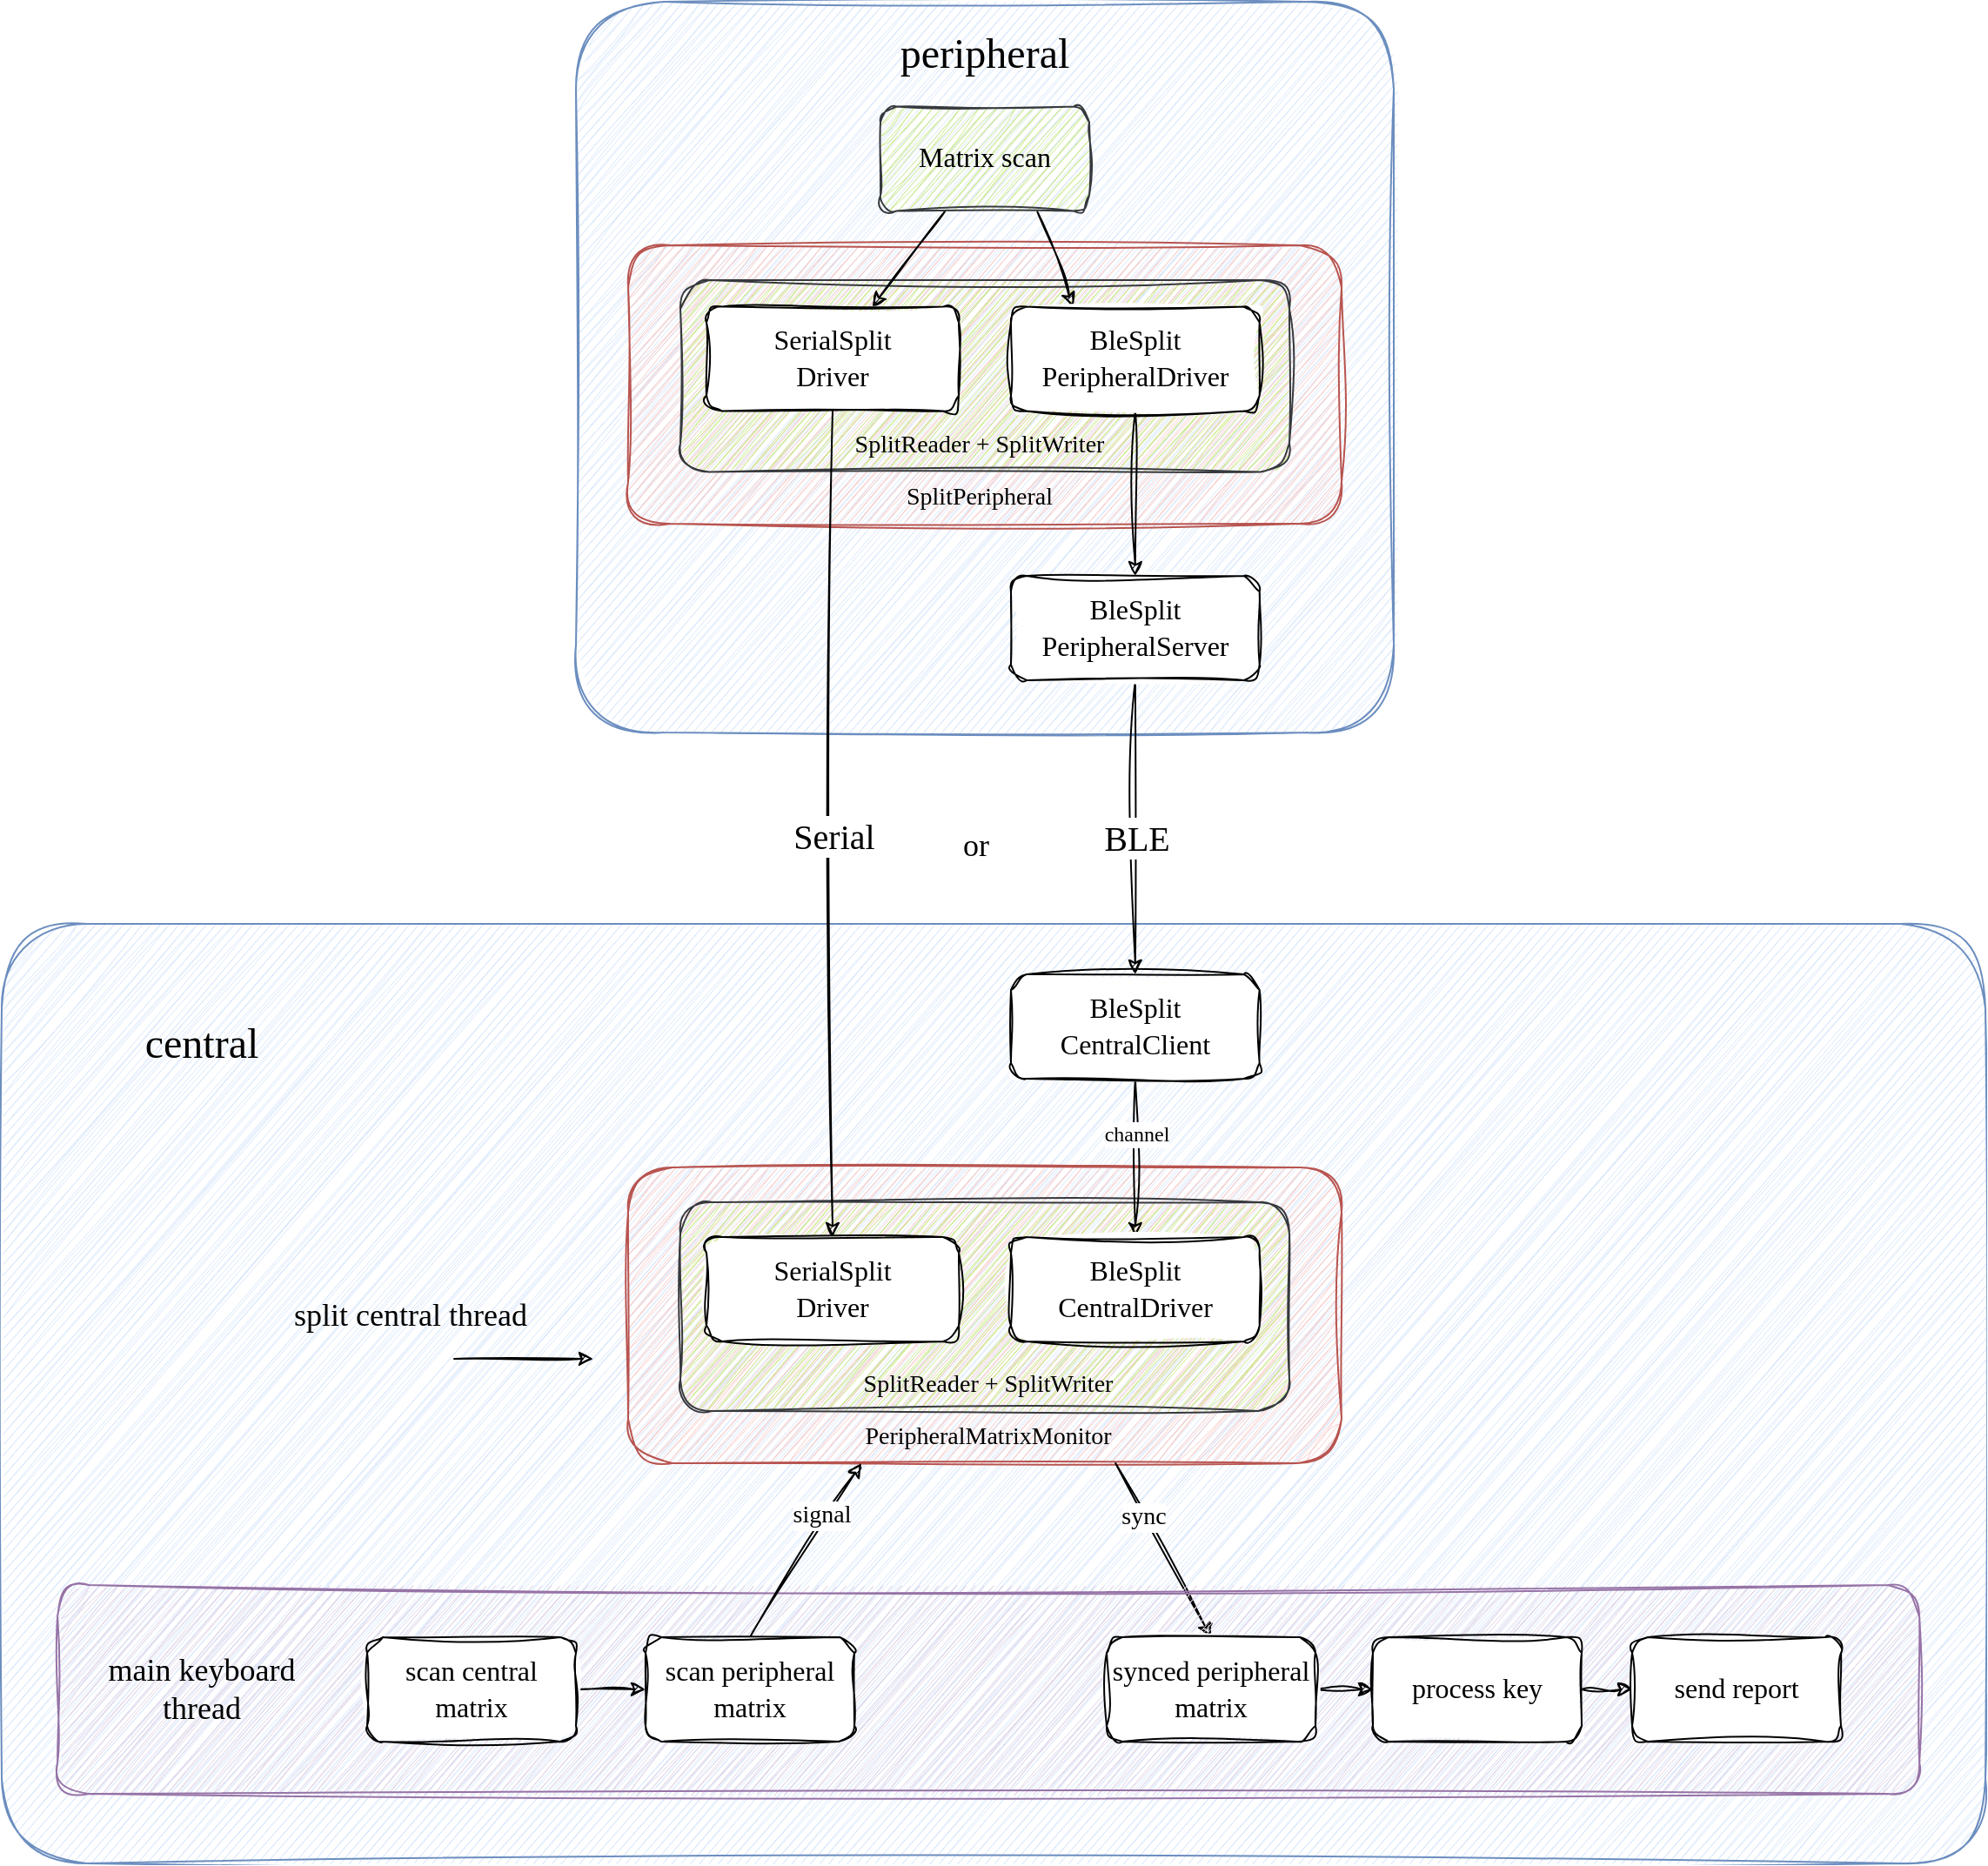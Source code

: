 <mxfile>
    <diagram id="o6yyYHxXsEDgrrS67M8B" name="第 1 页">
        <mxGraphModel dx="3036" dy="936" grid="1" gridSize="10" guides="1" tooltips="1" connect="1" arrows="1" fold="1" page="1" pageScale="1" pageWidth="827" pageHeight="1169" math="0" shadow="0">
            <root>
                <mxCell id="0"/>
                <mxCell id="1" parent="0"/>
                <mxCell id="163" value="" style="rounded=1;whiteSpace=wrap;html=1;sketch=1;hachureGap=4;jiggle=2;curveFitting=1;fontFamily=Verdana;fontSize=16;fillColor=#dae8fc;strokeColor=#6c8ebf;arcSize=9;" parent="1" vertex="1">
                    <mxGeometry x="-1390" y="550" width="1140" height="540" as="geometry"/>
                </mxCell>
                <mxCell id="103" value="" style="rounded=1;whiteSpace=wrap;html=1;sketch=1;hachureGap=4;jiggle=2;curveFitting=1;fontFamily=Verdana;fontSize=16;fillColor=#dae8fc;strokeColor=#6c8ebf;arcSize=12;" parent="1" vertex="1">
                    <mxGeometry x="-1060" y="20" width="470" height="420" as="geometry"/>
                </mxCell>
                <mxCell id="129" value="" style="rounded=1;whiteSpace=wrap;html=1;sketch=1;hachureGap=4;jiggle=2;curveFitting=1;fontFamily=Architects Daughter;fontSource=https%3A%2F%2Ffonts.googleapis.com%2Fcss%3Ffamily%3DArchitects%2BDaughter;fontSize=16;fillColor=#f8cecc;strokeColor=#b85450;" parent="1" vertex="1">
                    <mxGeometry x="-1030" y="160" width="410" height="160" as="geometry"/>
                </mxCell>
                <mxCell id="117" value="" style="rounded=1;whiteSpace=wrap;html=1;sketch=1;hachureGap=4;jiggle=2;curveFitting=1;fontFamily=Architects Daughter;fontSource=https%3A%2F%2Ffonts.googleapis.com%2Fcss%3Ffamily%3DArchitects%2BDaughter;fontSize=16;fillColor=#f8cecc;strokeColor=#b85450;" parent="1" vertex="1">
                    <mxGeometry x="-1030" y="690" width="410" height="170" as="geometry"/>
                </mxCell>
                <mxCell id="128" value="" style="rounded=1;whiteSpace=wrap;html=1;sketch=1;hachureGap=4;jiggle=2;curveFitting=1;fontFamily=Architects Daughter;fontSource=https%3A%2F%2Ffonts.googleapis.com%2Fcss%3Ffamily%3DArchitects%2BDaughter;fontSize=16;fillColor=#cdeb8b;strokeColor=#36393d;" parent="1" vertex="1">
                    <mxGeometry x="-1000" y="710" width="350" height="120" as="geometry"/>
                </mxCell>
                <mxCell id="125" value="" style="rounded=1;whiteSpace=wrap;html=1;sketch=1;hachureGap=4;jiggle=2;curveFitting=1;fontFamily=Architects Daughter;fontSource=https%3A%2F%2Ffonts.googleapis.com%2Fcss%3Ffamily%3DArchitects%2BDaughter;fontSize=16;fillColor=#cdeb8b;strokeColor=#36393d;" parent="1" vertex="1">
                    <mxGeometry x="-1000" y="180" width="350" height="110.29" as="geometry"/>
                </mxCell>
                <mxCell id="97" value="" style="edgeStyle=none;sketch=1;hachureGap=4;jiggle=2;curveFitting=1;html=1;fontFamily=Architects Daughter;fontSource=https%3A%2F%2Ffonts.googleapis.com%2Fcss%3Ffamily%3DArchitects%2BDaughter;fontSize=16;" parent="1" source="93" target="96" edge="1">
                    <mxGeometry relative="1" as="geometry"/>
                </mxCell>
                <mxCell id="101" style="edgeStyle=none;sketch=1;hachureGap=4;jiggle=2;curveFitting=1;html=1;exitX=0.75;exitY=1;exitDx=0;exitDy=0;entryX=0.25;entryY=0;entryDx=0;entryDy=0;fontFamily=Architects Daughter;fontSource=https%3A%2F%2Ffonts.googleapis.com%2Fcss%3Ffamily%3DArchitects%2BDaughter;fontSize=16;" parent="1" source="93" target="100" edge="1">
                    <mxGeometry relative="1" as="geometry"/>
                </mxCell>
                <mxCell id="93" value="&lt;font face=&quot;Verdana&quot;&gt;Matrix scan&lt;/font&gt;" style="rounded=1;whiteSpace=wrap;html=1;sketch=1;hachureGap=4;jiggle=2;curveFitting=1;fontFamily=Architects Daughter;fontSource=https%3A%2F%2Ffonts.googleapis.com%2Fcss%3Ffamily%3DArchitects%2BDaughter;fontSize=16;fillColor=#cdeb8b;strokeColor=#36393d;" parent="1" vertex="1">
                    <mxGeometry x="-885" y="80.29" width="120" height="60" as="geometry"/>
                </mxCell>
                <mxCell id="120" style="edgeStyle=none;sketch=1;hachureGap=4;jiggle=2;curveFitting=1;html=1;exitX=0.5;exitY=1;exitDx=0;exitDy=0;entryX=0.5;entryY=0;entryDx=0;entryDy=0;fontFamily=Verdana;fontSize=12;" parent="1" source="96" target="119" edge="1">
                    <mxGeometry relative="1" as="geometry"/>
                </mxCell>
                <mxCell id="121" value="&lt;font style=&quot;font-size: 20px;&quot;&gt;Serial&lt;/font&gt;" style="edgeLabel;html=1;align=center;verticalAlign=middle;resizable=0;points=[];fontSize=12;fontFamily=Verdana;" parent="120" vertex="1" connectable="0">
                    <mxGeometry x="-0.101" y="-2" relative="1" as="geometry">
                        <mxPoint x="2" y="30" as="offset"/>
                    </mxGeometry>
                </mxCell>
                <mxCell id="96" value="&lt;font face=&quot;Verdana&quot;&gt;SerialSplit&lt;br&gt;Driver&lt;/font&gt;" style="rounded=1;whiteSpace=wrap;html=1;sketch=1;hachureGap=4;jiggle=2;curveFitting=1;fontFamily=Architects Daughter;fontSource=https%3A%2F%2Ffonts.googleapis.com%2Fcss%3Ffamily%3DArchitects%2BDaughter;fontSize=16;" parent="1" vertex="1">
                    <mxGeometry x="-985" y="195.29" width="145" height="60" as="geometry"/>
                </mxCell>
                <mxCell id="112" style="edgeStyle=none;sketch=1;hachureGap=4;jiggle=2;curveFitting=1;html=1;exitX=0.5;exitY=1;exitDx=0;exitDy=0;entryX=0.5;entryY=0;entryDx=0;entryDy=0;fontFamily=Architects Daughter;fontSource=https%3A%2F%2Ffonts.googleapis.com%2Fcss%3Ffamily%3DArchitects%2BDaughter;fontSize=16;" parent="1" source="98" target="107" edge="1">
                    <mxGeometry relative="1" as="geometry"/>
                </mxCell>
                <mxCell id="113" value="&lt;font face=&quot;Verdana&quot;&gt;BLE&lt;/font&gt;" style="edgeLabel;html=1;align=center;verticalAlign=middle;resizable=0;points=[];fontSize=20;fontFamily=Helvetica;" parent="112" vertex="1" connectable="0">
                    <mxGeometry x="-0.045" y="-5" relative="1" as="geometry">
                        <mxPoint x="5" y="9" as="offset"/>
                    </mxGeometry>
                </mxCell>
                <mxCell id="98" value="&lt;font face=&quot;Verdana&quot;&gt;BleSplit&lt;br&gt;PeripheralServer&lt;/font&gt;" style="rounded=1;whiteSpace=wrap;html=1;sketch=1;hachureGap=4;jiggle=2;curveFitting=1;fontFamily=Architects Daughter;fontSource=https%3A%2F%2Ffonts.googleapis.com%2Fcss%3Ffamily%3DArchitects%2BDaughter;fontSize=16;" parent="1" vertex="1">
                    <mxGeometry x="-810" y="350" width="142.85" height="60" as="geometry"/>
                </mxCell>
                <mxCell id="102" style="edgeStyle=none;sketch=1;hachureGap=4;jiggle=2;curveFitting=1;html=1;exitX=0.5;exitY=1;exitDx=0;exitDy=0;entryX=0.5;entryY=0;entryDx=0;entryDy=0;fontFamily=Architects Daughter;fontSource=https%3A%2F%2Ffonts.googleapis.com%2Fcss%3Ffamily%3DArchitects%2BDaughter;fontSize=16;" parent="1" source="100" target="98" edge="1">
                    <mxGeometry relative="1" as="geometry"/>
                </mxCell>
                <mxCell id="100" value="&lt;span style=&quot;font-family: Verdana;&quot;&gt;BleSplit&lt;/span&gt;&lt;br style=&quot;border-color: var(--border-color); font-family: Verdana;&quot;&gt;&lt;span style=&quot;font-family: Verdana;&quot;&gt;PeripheralDriver&lt;/span&gt;" style="rounded=1;whiteSpace=wrap;html=1;sketch=1;hachureGap=4;jiggle=2;curveFitting=1;fontFamily=Architects Daughter;fontSource=https%3A%2F%2Ffonts.googleapis.com%2Fcss%3Ffamily%3DArchitects%2BDaughter;fontSize=16;" parent="1" vertex="1">
                    <mxGeometry x="-810" y="195.29" width="142.85" height="60" as="geometry"/>
                </mxCell>
                <mxCell id="104" value="peripheral" style="text;html=1;strokeColor=none;fillColor=none;align=center;verticalAlign=middle;whiteSpace=wrap;rounded=0;sketch=1;hachureGap=4;jiggle=2;curveFitting=1;fontFamily=Verdana;fontSize=24;" parent="1" vertex="1">
                    <mxGeometry x="-855" y="30" width="60" height="40.29" as="geometry"/>
                </mxCell>
                <mxCell id="111" value="" style="edgeStyle=none;sketch=1;hachureGap=4;jiggle=2;curveFitting=1;html=1;fontFamily=Architects Daughter;fontSource=https%3A%2F%2Ffonts.googleapis.com%2Fcss%3Ffamily%3DArchitects%2BDaughter;fontSize=16;" parent="1" source="107" target="109" edge="1">
                    <mxGeometry relative="1" as="geometry"/>
                </mxCell>
                <mxCell id="114" value="channel" style="edgeLabel;html=1;align=center;verticalAlign=middle;resizable=0;points=[];fontSize=12;fontFamily=Verdana;" parent="111" vertex="1" connectable="0">
                    <mxGeometry x="-0.022" y="2" relative="1" as="geometry">
                        <mxPoint x="-2" y="-13" as="offset"/>
                    </mxGeometry>
                </mxCell>
                <mxCell id="107" value="&lt;font face=&quot;Verdana&quot;&gt;BleSplit&lt;br&gt;CentralClient&lt;/font&gt;" style="rounded=1;whiteSpace=wrap;html=1;sketch=1;hachureGap=4;jiggle=2;curveFitting=1;fontFamily=Architects Daughter;fontSource=https%3A%2F%2Ffonts.googleapis.com%2Fcss%3Ffamily%3DArchitects%2BDaughter;fontSize=16;" parent="1" vertex="1">
                    <mxGeometry x="-810" y="579" width="142.85" height="60" as="geometry"/>
                </mxCell>
                <mxCell id="109" value="&lt;font face=&quot;Verdana&quot;&gt;BleSplit&lt;br&gt;CentralDriver&lt;/font&gt;" style="rounded=1;whiteSpace=wrap;html=1;sketch=1;hachureGap=4;jiggle=2;curveFitting=1;fontFamily=Architects Daughter;fontSource=https%3A%2F%2Ffonts.googleapis.com%2Fcss%3Ffamily%3DArchitects%2BDaughter;fontSize=16;" parent="1" vertex="1">
                    <mxGeometry x="-810" y="730" width="142.85" height="60" as="geometry"/>
                </mxCell>
                <mxCell id="119" value="&lt;font face=&quot;Verdana&quot;&gt;SerialSplit&lt;br&gt;Driver&lt;/font&gt;" style="rounded=1;whiteSpace=wrap;html=1;sketch=1;hachureGap=4;jiggle=2;curveFitting=1;fontFamily=Architects Daughter;fontSource=https%3A%2F%2Ffonts.googleapis.com%2Fcss%3Ffamily%3DArchitects%2BDaughter;fontSize=16;" parent="1" vertex="1">
                    <mxGeometry x="-985" y="730" width="145" height="60" as="geometry"/>
                </mxCell>
                <mxCell id="126" value="SplitReader + SplitWriter" style="text;html=1;strokeColor=none;fillColor=none;align=center;verticalAlign=middle;whiteSpace=wrap;rounded=0;sketch=1;hachureGap=4;jiggle=2;curveFitting=1;fontFamily=Verdana;fontSize=14;" parent="1" vertex="1">
                    <mxGeometry x="-974.3" y="260.29" width="292.15" height="30" as="geometry"/>
                </mxCell>
                <mxCell id="127" value="SplitReader + SplitWriter" style="text;html=1;strokeColor=none;fillColor=none;align=center;verticalAlign=middle;whiteSpace=wrap;rounded=0;sketch=1;hachureGap=4;jiggle=2;curveFitting=1;fontFamily=Verdana;fontSize=14;" parent="1" vertex="1">
                    <mxGeometry x="-969.02" y="800" width="292.15" height="30" as="geometry"/>
                </mxCell>
                <mxCell id="130" value="SplitPeripheral" style="text;html=1;strokeColor=none;fillColor=none;align=center;verticalAlign=middle;whiteSpace=wrap;rounded=0;sketch=1;hachureGap=4;jiggle=2;curveFitting=1;fontFamily=Verdana;fontSize=14;" parent="1" vertex="1">
                    <mxGeometry x="-974.3" y="290.29" width="292.15" height="30" as="geometry"/>
                </mxCell>
                <mxCell id="147" style="edgeStyle=none;sketch=1;hachureGap=4;jiggle=2;curveFitting=1;html=1;exitX=0.75;exitY=1;exitDx=0;exitDy=0;entryX=0.5;entryY=0;entryDx=0;entryDy=0;fontFamily=Verdana;fontSize=14;" parent="1" source="131" target="143" edge="1">
                    <mxGeometry relative="1" as="geometry"/>
                </mxCell>
                <mxCell id="150" value="sync" style="edgeLabel;html=1;align=center;verticalAlign=middle;resizable=0;points=[];fontSize=14;fontFamily=Verdana;" parent="147" vertex="1" connectable="0">
                    <mxGeometry x="-0.375" relative="1" as="geometry">
                        <mxPoint x="-1" as="offset"/>
                    </mxGeometry>
                </mxCell>
                <mxCell id="131" value="PeripheralMatrixMonitor" style="text;html=1;strokeColor=none;fillColor=none;align=center;verticalAlign=middle;whiteSpace=wrap;rounded=0;sketch=1;hachureGap=4;jiggle=2;curveFitting=1;fontFamily=Verdana;fontSize=14;" parent="1" vertex="1">
                    <mxGeometry x="-969.02" y="830" width="292.15" height="30" as="geometry"/>
                </mxCell>
                <mxCell id="139" value="" style="rounded=1;whiteSpace=wrap;html=1;sketch=1;hachureGap=4;jiggle=2;curveFitting=1;fontFamily=Architects Daughter;fontSource=https%3A%2F%2Ffonts.googleapis.com%2Fcss%3Ffamily%3DArchitects%2BDaughter;fontSize=16;fillColor=#e1d5e7;strokeColor=#9673a6;" parent="1" vertex="1">
                    <mxGeometry x="-1357.94" y="930" width="1070" height="120" as="geometry"/>
                </mxCell>
                <mxCell id="151" value="" style="edgeStyle=none;sketch=1;hachureGap=4;jiggle=2;curveFitting=1;html=1;fontFamily=Verdana;fontSize=14;" parent="1" source="140" target="141" edge="1">
                    <mxGeometry relative="1" as="geometry"/>
                </mxCell>
                <mxCell id="140" value="&lt;font face=&quot;Verdana&quot;&gt;scan central matrix&lt;/font&gt;" style="rounded=1;whiteSpace=wrap;html=1;sketch=1;hachureGap=4;jiggle=2;curveFitting=1;fontFamily=Architects Daughter;fontSource=https%3A%2F%2Ffonts.googleapis.com%2Fcss%3Ffamily%3DArchitects%2BDaughter;fontSize=16;" parent="1" vertex="1">
                    <mxGeometry x="-1180" y="960" width="120" height="60" as="geometry"/>
                </mxCell>
                <mxCell id="146" style="edgeStyle=none;sketch=1;hachureGap=4;jiggle=2;curveFitting=1;html=1;exitX=0.5;exitY=0;exitDx=0;exitDy=0;entryX=0.25;entryY=1;entryDx=0;entryDy=0;fontFamily=Verdana;fontSize=14;" parent="1" source="141" target="131" edge="1">
                    <mxGeometry relative="1" as="geometry"/>
                </mxCell>
                <mxCell id="148" value="signal" style="edgeLabel;html=1;align=center;verticalAlign=middle;resizable=0;points=[];fontSize=14;fontFamily=Verdana;" parent="146" vertex="1" connectable="0">
                    <mxGeometry x="0.168" relative="1" as="geometry">
                        <mxPoint x="3" y="-12" as="offset"/>
                    </mxGeometry>
                </mxCell>
                <mxCell id="141" value="&lt;font face=&quot;Verdana&quot;&gt;scan peripheral matrix&lt;/font&gt;" style="rounded=1;whiteSpace=wrap;html=1;sketch=1;hachureGap=4;jiggle=2;curveFitting=1;fontFamily=Architects Daughter;fontSource=https%3A%2F%2Ffonts.googleapis.com%2Fcss%3Ffamily%3DArchitects%2BDaughter;fontSize=16;" parent="1" vertex="1">
                    <mxGeometry x="-1020" y="960" width="120" height="60" as="geometry"/>
                </mxCell>
                <mxCell id="156" value="" style="edgeStyle=none;sketch=1;hachureGap=4;jiggle=2;curveFitting=1;html=1;fontFamily=Verdana;fontSize=14;" parent="1" source="143" target="152" edge="1">
                    <mxGeometry relative="1" as="geometry"/>
                </mxCell>
                <mxCell id="143" value="&lt;font face=&quot;Verdana&quot;&gt;synced peripheral matrix&lt;/font&gt;" style="rounded=1;whiteSpace=wrap;html=1;sketch=1;hachureGap=4;jiggle=2;curveFitting=1;fontFamily=Architects Daughter;fontSource=https%3A%2F%2Ffonts.googleapis.com%2Fcss%3Ffamily%3DArchitects%2BDaughter;fontSize=16;" parent="1" vertex="1">
                    <mxGeometry x="-755" y="960" width="120" height="60" as="geometry"/>
                </mxCell>
                <mxCell id="157" value="" style="edgeStyle=none;sketch=1;hachureGap=4;jiggle=2;curveFitting=1;html=1;fontFamily=Verdana;fontSize=14;" parent="1" source="152" target="153" edge="1">
                    <mxGeometry relative="1" as="geometry"/>
                </mxCell>
                <mxCell id="152" value="&lt;font face=&quot;Verdana&quot;&gt;process key&lt;/font&gt;" style="rounded=1;whiteSpace=wrap;html=1;sketch=1;hachureGap=4;jiggle=2;curveFitting=1;fontFamily=Architects Daughter;fontSource=https%3A%2F%2Ffonts.googleapis.com%2Fcss%3Ffamily%3DArchitects%2BDaughter;fontSize=16;" parent="1" vertex="1">
                    <mxGeometry x="-602" y="960" width="120" height="60" as="geometry"/>
                </mxCell>
                <mxCell id="153" value="&lt;font face=&quot;Verdana&quot;&gt;send report&lt;br&gt;&lt;/font&gt;" style="rounded=1;whiteSpace=wrap;html=1;sketch=1;hachureGap=4;jiggle=2;curveFitting=1;fontFamily=Architects Daughter;fontSource=https%3A%2F%2Ffonts.googleapis.com%2Fcss%3Ffamily%3DArchitects%2BDaughter;fontSize=16;" parent="1" vertex="1">
                    <mxGeometry x="-453" y="960" width="120" height="60" as="geometry"/>
                </mxCell>
                <mxCell id="161" value="&lt;font style=&quot;font-size: 18px;&quot;&gt;main keyboard thread&lt;/font&gt;" style="text;html=1;strokeColor=none;fillColor=none;align=center;verticalAlign=middle;whiteSpace=wrap;rounded=0;sketch=1;hachureGap=4;jiggle=2;curveFitting=1;fontFamily=Verdana;fontSize=14;" parent="1" vertex="1">
                    <mxGeometry x="-1350" y="975" width="150" height="30" as="geometry"/>
                </mxCell>
                <mxCell id="164" value="central" style="text;html=1;strokeColor=none;fillColor=none;align=center;verticalAlign=middle;whiteSpace=wrap;rounded=0;sketch=1;hachureGap=4;jiggle=2;curveFitting=1;fontFamily=Verdana;fontSize=24;" parent="1" vertex="1">
                    <mxGeometry x="-1305" y="598.71" width="60" height="40.29" as="geometry"/>
                </mxCell>
                <mxCell id="165" value="&lt;font style=&quot;font-size: 18px;&quot;&gt;split central thread&lt;/font&gt;" style="text;html=1;strokeColor=none;fillColor=none;align=center;verticalAlign=middle;whiteSpace=wrap;rounded=0;sketch=1;hachureGap=4;jiggle=2;curveFitting=1;fontFamily=Verdana;fontSize=14;" parent="1" vertex="1">
                    <mxGeometry x="-1230" y="760" width="150" height="30" as="geometry"/>
                </mxCell>
                <mxCell id="166" value="" style="edgeStyle=none;orthogonalLoop=1;jettySize=auto;html=1;sketch=1;hachureGap=4;jiggle=2;curveFitting=1;fontFamily=Architects Daughter;fontSource=https%3A%2F%2Ffonts.googleapis.com%2Fcss%3Ffamily%3DArchitects%2BDaughter;fontSize=16;" parent="1" edge="1">
                    <mxGeometry width="80" relative="1" as="geometry">
                        <mxPoint x="-1130" y="800" as="sourcePoint"/>
                        <mxPoint x="-1050" y="800" as="targetPoint"/>
                        <Array as="points"/>
                    </mxGeometry>
                </mxCell>
                <mxCell id="167" value="&lt;font style=&quot;font-size: 18px;&quot;&gt;or&lt;/font&gt;" style="text;html=1;strokeColor=none;fillColor=none;align=center;verticalAlign=middle;whiteSpace=wrap;rounded=0;sketch=1;hachureGap=4;jiggle=2;curveFitting=1;fontFamily=Verdana;fontSize=14;" parent="1" vertex="1">
                    <mxGeometry x="-905" y="490" width="150" height="30" as="geometry"/>
                </mxCell>
            </root>
        </mxGraphModel>
    </diagram>
</mxfile>